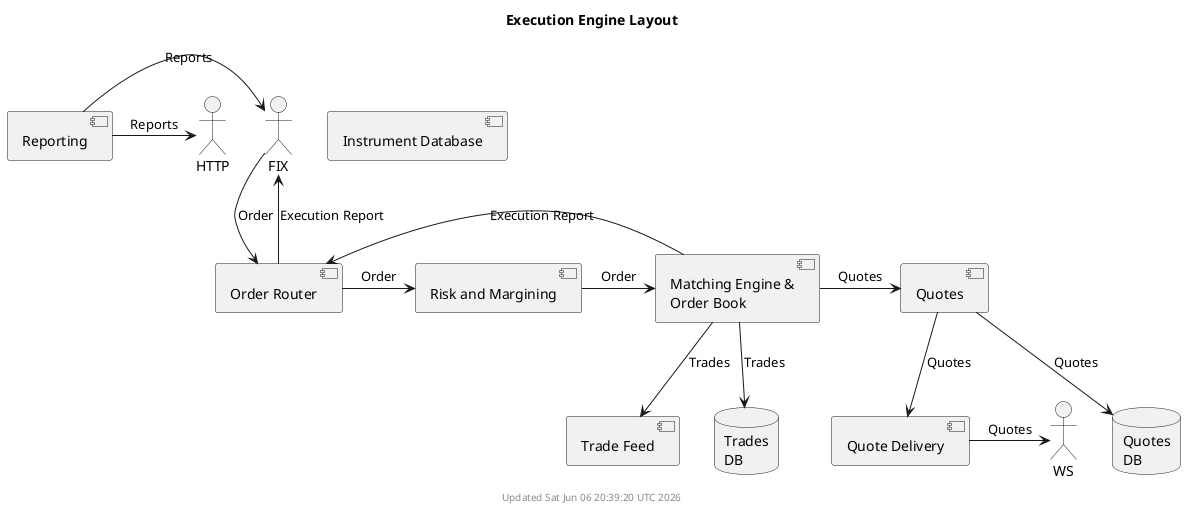 @startuml
'https://plantuml.com/component-diagram

title "Execution Engine Layout"
component "Matching Engine &\nOrder Book" as e
component "Order Router" as r
component "Risk and Margining" as m
component "Instrument Database" as i
component "Quote Delivery" as qd
component "Quotes" as q
component "Trade Feed" as t
database "Trades\nDB" as tdb
database "Quotes\nDB" as qdb
component "Reporting" as rep
actor "FIX" as f
actor "HTTP" as h
actor "WS" as w
f-down->r:Order
r->m:Order
m->e:Order
e->r:Execution Report
r-up->f:Execution Report
e->q:Quotes
e-down->t:Trades
q-down->qd:Quotes
qd->w:Quotes
e-down->tdb:Trades
q-down->qdb:Quotes
rep->f:Reports
rep->h:Reports
'i-up->m:Instruments
'i-up->r:Instruments
'i-up->e:Instruments

footer Updated %date()

@enduml
